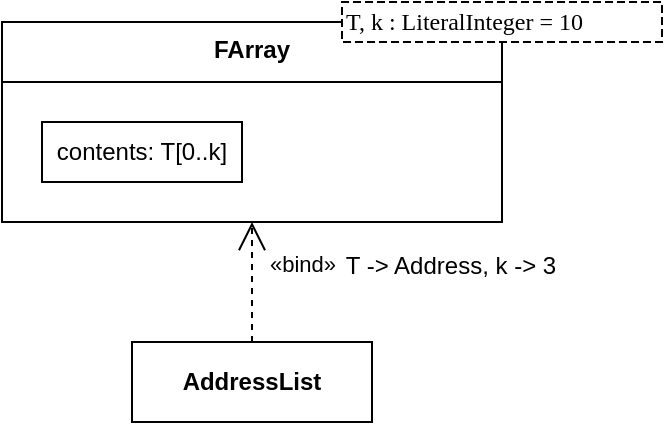 <mxfile version="21.6.5" type="device">
  <diagram name="Page-1" id="D2lXY1tE5HDLBedDYIOJ">
    <mxGraphModel dx="880" dy="511" grid="1" gridSize="10" guides="1" tooltips="1" connect="1" arrows="1" fold="1" page="1" pageScale="1" pageWidth="1169" pageHeight="827" math="0" shadow="0">
      <root>
        <mxCell id="0" />
        <mxCell id="1" parent="0" />
        <mxCell id="AI8NBULJxG74qfgApbVm-1" value="FArray" style="swimlane;fontStyle=1;align=center;verticalAlign=top;childLayout=stackLayout;horizontal=1;startSize=30;horizontalStack=0;resizeParent=1;resizeParentMax=0;resizeLast=0;collapsible=0;marginBottom=0;html=1;whiteSpace=wrap;" vertex="1" parent="1">
          <mxGeometry x="40" y="40" width="250" height="100" as="geometry" />
        </mxCell>
        <mxCell id="AI8NBULJxG74qfgApbVm-3" value="" style="swimlane;fontStyle=1;align=center;verticalAlign=top;horizontal=1;startSize=0;collapsible=0;marginBottom=0;html=1;strokeColor=none;fillColor=none;" vertex="1" parent="AI8NBULJxG74qfgApbVm-1">
          <mxGeometry y="30" width="250" height="70" as="geometry" />
        </mxCell>
        <mxCell id="AI8NBULJxG74qfgApbVm-4" value="contents: T[0..k]" style="html=1;align=center;verticalAlign=middle;rotatable=0;whiteSpace=wrap;" vertex="1" parent="AI8NBULJxG74qfgApbVm-3">
          <mxGeometry width="100" height="30" relative="1" as="geometry">
            <mxPoint x="20" y="20" as="offset" />
          </mxGeometry>
        </mxCell>
        <mxCell id="AI8NBULJxG74qfgApbVm-7" value="&lt;b&gt;AddressList&lt;/b&gt;" style="fontStyle=0;html=1;whiteSpace=wrap;" vertex="1" parent="1">
          <mxGeometry x="105" y="200" width="120" height="40" as="geometry" />
        </mxCell>
        <mxCell id="AI8NBULJxG74qfgApbVm-9" value="«bind»" style="endArrow=open;html=1;rounded=0;align=center;verticalAlign=bottom;dashed=1;endFill=0;labelBackgroundColor=none;entryX=0.5;entryY=1;entryDx=0;entryDy=0;exitX=0.5;exitY=0;exitDx=0;exitDy=0;endSize=12;" edge="1" parent="1" source="AI8NBULJxG74qfgApbVm-7" target="AI8NBULJxG74qfgApbVm-3">
          <mxGeometry y="-25" relative="1" as="geometry">
            <mxPoint x="190" y="270" as="sourcePoint" />
            <mxPoint x="350" y="270" as="targetPoint" />
            <mxPoint as="offset" />
          </mxGeometry>
        </mxCell>
        <mxCell id="AI8NBULJxG74qfgApbVm-10" value="T -&amp;gt; Address, k -&amp;gt; 3" style="resizable=0;html=1;align=center;verticalAlign=top;labelBackgroundColor=none;" connectable="0" vertex="1" parent="AI8NBULJxG74qfgApbVm-9">
          <mxGeometry relative="1" as="geometry">
            <mxPoint x="99" y="-22" as="offset" />
          </mxGeometry>
        </mxCell>
        <mxCell id="AI8NBULJxG74qfgApbVm-11" value="&lt;font face=&quot;Verdana&quot;&gt;T, k : LiteralInteger = 10&lt;/font&gt;" style="shape=partialRectangle;html=1;top=1;align=left;dashed=1;" vertex="1" parent="1">
          <mxGeometry x="210" y="30" width="160" height="20" as="geometry" />
        </mxCell>
      </root>
    </mxGraphModel>
  </diagram>
</mxfile>
